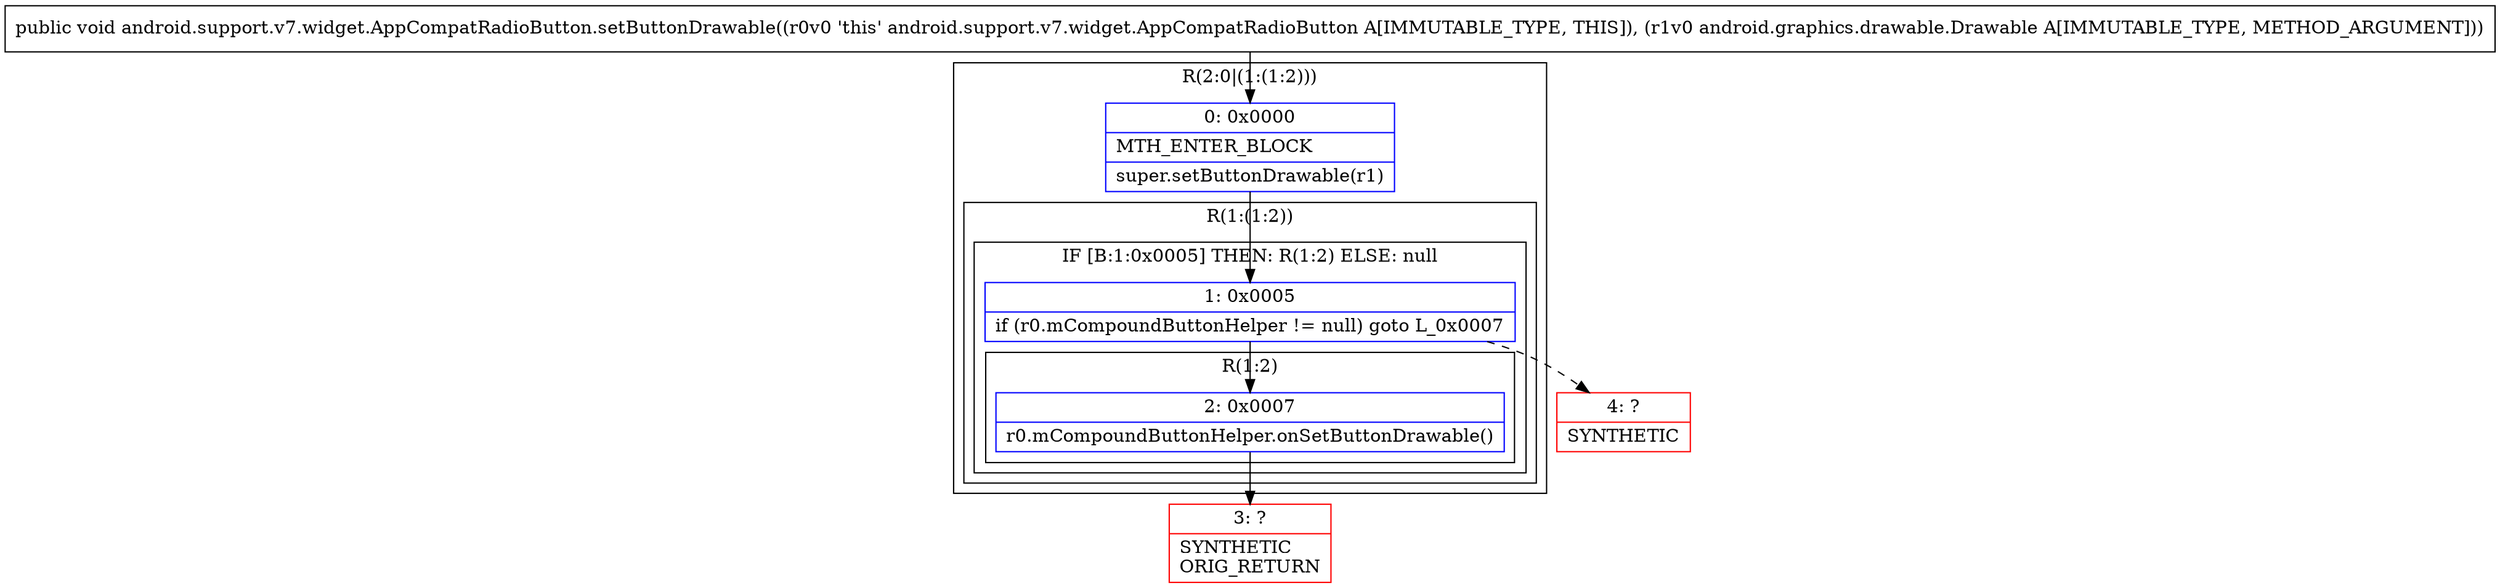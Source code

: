 digraph "CFG forandroid.support.v7.widget.AppCompatRadioButton.setButtonDrawable(Landroid\/graphics\/drawable\/Drawable;)V" {
subgraph cluster_Region_1087623874 {
label = "R(2:0|(1:(1:2)))";
node [shape=record,color=blue];
Node_0 [shape=record,label="{0\:\ 0x0000|MTH_ENTER_BLOCK\l|super.setButtonDrawable(r1)\l}"];
subgraph cluster_Region_1841243089 {
label = "R(1:(1:2))";
node [shape=record,color=blue];
subgraph cluster_IfRegion_2085841454 {
label = "IF [B:1:0x0005] THEN: R(1:2) ELSE: null";
node [shape=record,color=blue];
Node_1 [shape=record,label="{1\:\ 0x0005|if (r0.mCompoundButtonHelper != null) goto L_0x0007\l}"];
subgraph cluster_Region_171830216 {
label = "R(1:2)";
node [shape=record,color=blue];
Node_2 [shape=record,label="{2\:\ 0x0007|r0.mCompoundButtonHelper.onSetButtonDrawable()\l}"];
}
}
}
}
Node_3 [shape=record,color=red,label="{3\:\ ?|SYNTHETIC\lORIG_RETURN\l}"];
Node_4 [shape=record,color=red,label="{4\:\ ?|SYNTHETIC\l}"];
MethodNode[shape=record,label="{public void android.support.v7.widget.AppCompatRadioButton.setButtonDrawable((r0v0 'this' android.support.v7.widget.AppCompatRadioButton A[IMMUTABLE_TYPE, THIS]), (r1v0 android.graphics.drawable.Drawable A[IMMUTABLE_TYPE, METHOD_ARGUMENT])) }"];
MethodNode -> Node_0;
Node_0 -> Node_1;
Node_1 -> Node_2;
Node_1 -> Node_4[style=dashed];
Node_2 -> Node_3;
}

